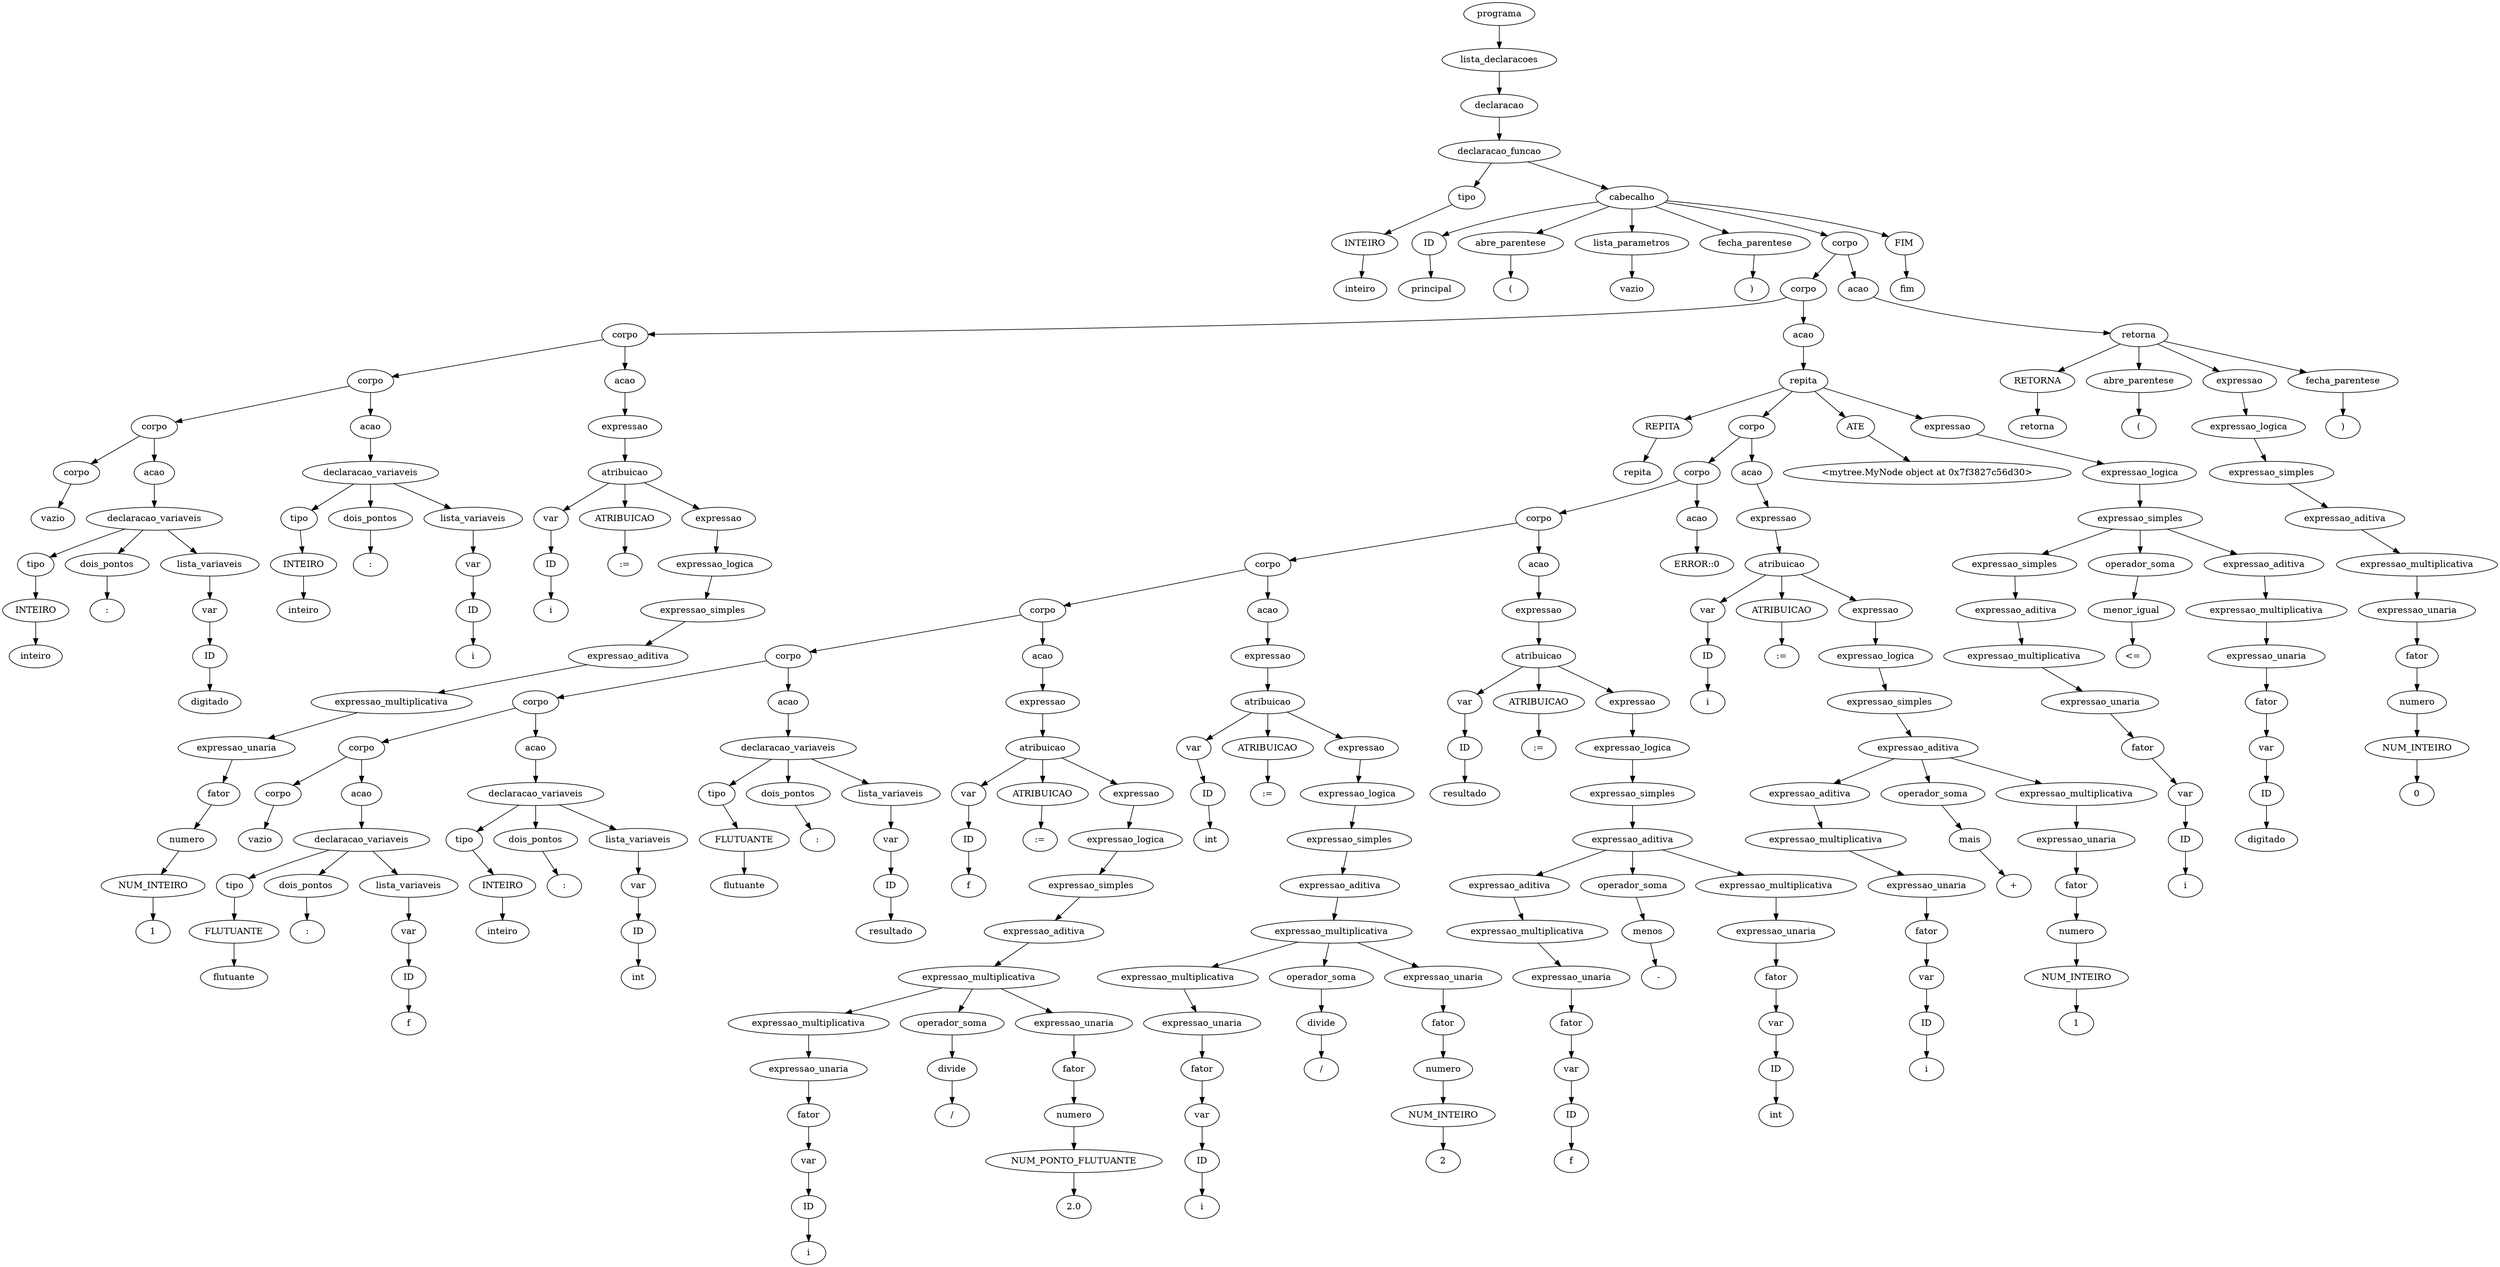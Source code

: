 digraph tree {
    "0x7f3827d23460" [label="programa"];
    "0x7f3827d23490" [label="lista_declaracoes"];
    "0x7f3827de3ee0" [label="declaracao"];
    "0x7f3828047c10" [label="declaracao_funcao"];
    "0x7f3827d23730" [label="tipo"];
    "0x7f3827d23160" [label="INTEIRO"];
    "0x7f3827d230a0" [label="inteiro"];
    "0x7f3827c62e50" [label="cabecalho"];
    "0x7f3827c62b50" [label="ID"];
    "0x7f3827c56d90" [label="principal"];
    "0x7f3827c56be0" [label="abre_parentese"];
    "0x7f3827c56b80" [label="("];
    "0x7f3827d0eac0" [label="lista_parametros"];
    "0x7f3827d23c40" [label="vazio"];
    "0x7f3827c56dc0" [label="fecha_parentese"];
    "0x7f3827c56df0" [label=")"];
    "0x7f3827c62a60" [label="corpo"];
    "0x7f3827c62b80" [label="corpo"];
    "0x7f3827c5a280" [label="corpo"];
    "0x7f3827d0ed30" [label="corpo"];
    "0x7f3827d0eaf0" [label="corpo"];
    "0x7f3827d0e940" [label="corpo"];
    "0x7f3828047910" [label="vazio"];
    "0x7f3827d0e910" [label="acao"];
    "0x7f3827d0e760" [label="declaracao_variaveis"];
    "0x7f3827d0ea90" [label="tipo"];
    "0x7f3827d0ea30" [label="INTEIRO"];
    "0x7f3827d0e850" [label="inteiro"];
    "0x7f3827d0eb50" [label="dois_pontos"];
    "0x7f3827d0ec70" [label=":"];
    "0x7f3827d0eb20" [label="lista_variaveis"];
    "0x7f3827d0e9d0" [label="var"];
    "0x7f3827d0e730" [label="ID"];
    "0x7f3827d0ebb0" [label="digitado"];
    "0x7f3827d0ec40" [label="acao"];
    "0x7f3827d0ecd0" [label="declaracao_variaveis"];
    "0x7f3827d0e7c0" [label="tipo"];
    "0x7f3827d0e790" [label="INTEIRO"];
    "0x7f3827d0eca0" [label="inteiro"];
    "0x7f3827d0ed90" [label="dois_pontos"];
    "0x7f3827d0eeb0" [label=":"];
    "0x7f3827d0ed00" [label="lista_variaveis"];
    "0x7f3827d0eb80" [label="var"];
    "0x7f3827d0ea60" [label="ID"];
    "0x7f3827d0edf0" [label="i"];
    "0x7f3827d0ee20" [label="acao"];
    "0x7f3827d0ee80" [label="expressao"];
    "0x7f3827c5a130" [label="atribuicao"];
    "0x7f3827d0e880" [label="var"];
    "0x7f3827d0e8e0" [label="ID"];
    "0x7f3827d0eee0" [label="i"];
    "0x7f3827c5a1c0" [label="ATRIBUICAO"];
    "0x7f3827c5a250" [label=":="];
    "0x7f3827c5a100" [label="expressao"];
    "0x7f3827c5a0d0" [label="expressao_logica"];
    "0x7f3827d0efd0" [label="expressao_simples"];
    "0x7f3827d0ef70" [label="expressao_aditiva"];
    "0x7f3827c5a0a0" [label="expressao_multiplicativa"];
    "0x7f3827d0ef10" [label="expressao_unaria"];
    "0x7f3827d0ef40" [label="fator"];
    "0x7f3827d0edc0" [label="numero"];
    "0x7f3827d0ed60" [label="NUM_INTEIRO"];
    "0x7f3827c5a070" [label="1"];
    "0x7f3827c5a040" [label="acao"];
    "0x7f3827c56cd0" [label="repita"];
    "0x7f3827c56d30" [label="REPITA"];
    "0x7f3827c56d60" [label="repita"];
    "0x7f3827c56880" [label="corpo"];
    "0x7f3827c62c70" [label="corpo"];
    "0x7f3827c62ac0" [label="corpo"];
    "0x7f3827c62550" [label="corpo"];
    "0x7f3827c5afd0" [label="corpo"];
    "0x7f3827c5a8e0" [label="corpo"];
    "0x7f3827c5a6a0" [label="corpo"];
    "0x7f3827c5a460" [label="corpo"];
    "0x7f3827d0ebe0" [label="corpo"];
    "0x7f3827d0ec10" [label="vazio"];
    "0x7f3827c5a310" [label="acao"];
    "0x7f3827c5a400" [label="declaracao_variaveis"];
    "0x7f3827c5a2b0" [label="tipo"];
    "0x7f3827c5a1f0" [label="FLUTUANTE"];
    "0x7f3827c5a3d0" [label="flutuante"];
    "0x7f3827c5a4c0" [label="dois_pontos"];
    "0x7f3827c5a5e0" [label=":"];
    "0x7f3827c5a430" [label="lista_variaveis"];
    "0x7f3827c5a2e0" [label="var"];
    "0x7f3827c5a160" [label="ID"];
    "0x7f3827c5a520" [label="f"];
    "0x7f3827c5a5b0" [label="acao"];
    "0x7f3827c5a640" [label="declaracao_variaveis"];
    "0x7f3827d0e8b0" [label="tipo"];
    "0x7f3827d0ee50" [label="INTEIRO"];
    "0x7f3827c5a610" [label="inteiro"];
    "0x7f3827c5a700" [label="dois_pontos"];
    "0x7f3827c5a820" [label=":"];
    "0x7f3827c5a670" [label="lista_variaveis"];
    "0x7f3827c5a4f0" [label="var"];
    "0x7f3827c5a490" [label="ID"];
    "0x7f3827c5a760" [label="int"];
    "0x7f3827c5a7f0" [label="acao"];
    "0x7f3827c5a880" [label="declaracao_variaveis"];
    "0x7f3827c5a3a0" [label="tipo"];
    "0x7f3827c5a340" [label="FLUTUANTE"];
    "0x7f3827c5a850" [label="flutuante"];
    "0x7f3827c5a940" [label="dois_pontos"];
    "0x7f3827c5aa60" [label=":"];
    "0x7f3827c5a8b0" [label="lista_variaveis"];
    "0x7f3827c5a730" [label="var"];
    "0x7f3827c5a6d0" [label="ID"];
    "0x7f3827c5a9a0" [label="resultado"];
    "0x7f3827c5ac40" [label="acao"];
    "0x7f3827c5aa30" [label="expressao"];
    "0x7f3827c5af40" [label="atribuicao"];
    "0x7f3827c5a580" [label="var"];
    "0x7f3827c5a370" [label="ID"];
    "0x7f3827c5aa90" [label="f"];
    "0x7f3827c5ad30" [label="ATRIBUICAO"];
    "0x7f3827c5afa0" [label=":="];
    "0x7f3827c5aca0" [label="expressao"];
    "0x7f3827c5aee0" [label="expressao_logica"];
    "0x7f3827c5ae20" [label="expressao_simples"];
    "0x7f3827c5abb0" [label="expressao_aditiva"];
    "0x7f3827c5aeb0" [label="expressao_multiplicativa"];
    "0x7f3827c5ac10" [label="expressao_multiplicativa"];
    "0x7f3827c5aac0" [label="expressao_unaria"];
    "0x7f3827c5aaf0" [label="fator"];
    "0x7f3827c5a970" [label="var"];
    "0x7f3827c5a910" [label="ID"];
    "0x7f3827c5abe0" [label="i"];
    "0x7f3827c5ad60" [label="operador_soma"];
    "0x7f3827c5ab20" [label="divide"];
    "0x7f3827c5ac70" [label="/"];
    "0x7f3827c5adc0" [label="expressao_unaria"];
    "0x7f3827c5acd0" [label="fator"];
    "0x7f3827c5ab50" [label="numero"];
    "0x7f3827c5ab80" [label="NUM_PONTO_FLUTUANTE"];
    "0x7f3827c5ae80" [label="2.0"];
    "0x7f3827c621f0" [label="acao"];
    "0x7f3827c5af70" [label="expressao"];
    "0x7f3827c624c0" [label="atribuicao"];
    "0x7f3827c5a7c0" [label="var"];
    "0x7f3827c5a550" [label="ID"];
    "0x7f3827c5aa00" [label="int"];
    "0x7f3827c622e0" [label="ATRIBUICAO"];
    "0x7f3827c62520" [label=":="];
    "0x7f3827c62250" [label="expressao"];
    "0x7f3827c62460" [label="expressao_logica"];
    "0x7f3827c623a0" [label="expressao_simples"];
    "0x7f3827c62160" [label="expressao_aditiva"];
    "0x7f3827c62430" [label="expressao_multiplicativa"];
    "0x7f3827c621c0" [label="expressao_multiplicativa"];
    "0x7f3827c5a790" [label="expressao_unaria"];
    "0x7f3827c620a0" [label="fator"];
    "0x7f3827c5ae50" [label="var"];
    "0x7f3827c5adf0" [label="ID"];
    "0x7f3827c62190" [label="i"];
    "0x7f3827c62310" [label="operador_soma"];
    "0x7f3827c620d0" [label="divide"];
    "0x7f3827c62220" [label="/"];
    "0x7f3827c62340" [label="expressao_unaria"];
    "0x7f3827c62280" [label="fator"];
    "0x7f3827c62100" [label="numero"];
    "0x7f3827c62130" [label="NUM_INTEIRO"];
    "0x7f3827c62400" [label="2"];
    "0x7f3827c62a90" [label="acao"];
    "0x7f3827c62580" [label="expressao"];
    "0x7f3827c627c0" [label="atribuicao"];
    "0x7f3827c5af10" [label="var"];
    "0x7f3827c5a9d0" [label="ID"];
    "0x7f3827c5ad00" [label="resultado"];
    "0x7f3827c62760" [label="ATRIBUICAO"];
    "0x7f3827c62a30" [label=":="];
    "0x7f3827c62a00" [label="expressao"];
    "0x7f3827c629d0" [label="expressao_logica"];
    "0x7f3827c62730" [label="expressao_simples"];
    "0x7f3827c62820" [label="expressao_aditiva"];
    "0x7f3827c62610" [label="expressao_aditiva"];
    "0x7f3827c62700" [label="expressao_multiplicativa"];
    "0x7f3827c62070" [label="expressao_unaria"];
    "0x7f3827c625e0" [label="fator"];
    "0x7f3827c623d0" [label="var"];
    "0x7f3827c62370" [label="ID"];
    "0x7f3827c626d0" [label="f"];
    "0x7f3827c62880" [label="operador_soma"];
    "0x7f3827c626a0" [label="menos"];
    "0x7f3827c62790" [label="-"];
    "0x7f3827c629a0" [label="expressao_multiplicativa"];
    "0x7f3827c628b0" [label="expressao_unaria"];
    "0x7f3827c627f0" [label="fator"];
    "0x7f3827c62640" [label="var"];
    "0x7f3827c62670" [label="ID"];
    "0x7f3827c62970" [label="int"];
    "0x7f3827c62910" [label="acao"];
    "0x7f3827c62f70" [label="ERROR::0"];
    "0x7f3827c62fd0" [label="acao"];
    "0x7f3827c62c10" [label="expressao"];
    "0x7f3827c56580" [label="atribuicao"];
    "0x7f3827c628e0" [label="var"];
    "0x7f3827c622b0" [label="ID"];
    "0x7f3827c56460" [label="i"];
    "0x7f3827c56820" [label="ATRIBUICAO"];
    "0x7f3827c56850" [label=":="];
    "0x7f3827c567c0" [label="expressao"];
    "0x7f3827c56790" [label="expressao_logica"];
    "0x7f3827c56550" [label="expressao_simples"];
    "0x7f3827c565e0" [label="expressao_aditiva"];
    "0x7f3827c56310" [label="expressao_aditiva"];
    "0x7f3827c564f0" [label="expressao_multiplicativa"];
    "0x7f3827c562e0" [label="expressao_unaria"];
    "0x7f3827c560a0" [label="fator"];
    "0x7f3827c560d0" [label="var"];
    "0x7f3827c56250" [label="ID"];
    "0x7f3827c564c0" [label="i"];
    "0x7f3827c56640" [label="operador_soma"];
    "0x7f3827c56520" [label="mais"];
    "0x7f3827c56610" [label="+"];
    "0x7f3827c56730" [label="expressao_multiplicativa"];
    "0x7f3827c56670" [label="expressao_unaria"];
    "0x7f3827c565b0" [label="fator"];
    "0x7f3827c562b0" [label="numero"];
    "0x7f3827c56490" [label="NUM_INTEIRO"];
    "0x7f3827c566d0" [label="1"];
    "0x7f3827c62be0" [label="ATE"];
    "0x7f3827c62eb0" [label="<mytree.MyNode object at 0x7f3827c56d30>"];
    "0x7f3827c56ca0" [label="expressao"];
    "0x7f3827c56a30" [label="expressao_logica"];
    "0x7f3827c56c40" [label="expressao_simples"];
    "0x7f3827c569d0" [label="expressao_simples"];
    "0x7f3827c568e0" [label="expressao_aditiva"];
    "0x7f3827c569a0" [label="expressao_multiplicativa"];
    "0x7f3827c56760" [label="expressao_unaria"];
    "0x7f3827c568b0" [label="fator"];
    "0x7f3827c62940" [label="var"];
    "0x7f3827c62f40" [label="ID"];
    "0x7f3827c56970" [label="i"];
    "0x7f3827c56a00" [label="operador_soma"];
    "0x7f3827c56af0" [label="menor_igual"];
    "0x7f3827c56b20" [label="<="];
    "0x7f3827c56ac0" [label="expressao_aditiva"];
    "0x7f3827c56c10" [label="expressao_multiplicativa"];
    "0x7f3827c56b50" [label="expressao_unaria"];
    "0x7f3827c56a90" [label="fator"];
    "0x7f3827c56910" [label="var"];
    "0x7f3827c56940" [label="ID"];
    "0x7f3827c56bb0" [label="digitado"];
    "0x7f3827c62040" [label="acao"];
    "0x7f3827c624f0" [label="retorna"];
    "0x7f3827c56c70" [label="RETORNA"];
    "0x7f3827c56d00" [label="retorna"];
    "0x7f3827c567f0" [label="abre_parentese"];
    "0x7f3827c56700" [label="("];
    "0x7f3827c62850" [label="expressao"];
    "0x7f3827c62d30" [label="expressao_logica"];
    "0x7f3827c62c40" [label="expressao_simples"];
    "0x7f3827c62ca0" [label="expressao_aditiva"];
    "0x7f3827c62e20" [label="expressao_multiplicativa"];
    "0x7f3827c62bb0" [label="expressao_unaria"];
    "0x7f3827c62d60" [label="fator"];
    "0x7f3827c5a190" [label="numero"];
    "0x7f3827c5a220" [label="NUM_INTEIRO"];
    "0x7f3827c62dc0" [label="0"];
    "0x7f3827c566a0" [label="fecha_parentese"];
    "0x7f3827c56a60" [label=")"];
    "0x7f3827c56e20" [label="FIM"];
    "0x7f3827c56e50" [label="fim"];
    "0x7f3827d23460" -> "0x7f3827d23490";
    "0x7f3827d23490" -> "0x7f3827de3ee0";
    "0x7f3827de3ee0" -> "0x7f3828047c10";
    "0x7f3828047c10" -> "0x7f3827d23730";
    "0x7f3828047c10" -> "0x7f3827c62e50";
    "0x7f3827d23730" -> "0x7f3827d23160";
    "0x7f3827d23160" -> "0x7f3827d230a0";
    "0x7f3827c62e50" -> "0x7f3827c62b50";
    "0x7f3827c62e50" -> "0x7f3827c56be0";
    "0x7f3827c62e50" -> "0x7f3827d0eac0";
    "0x7f3827c62e50" -> "0x7f3827c56dc0";
    "0x7f3827c62e50" -> "0x7f3827c62a60";
    "0x7f3827c62e50" -> "0x7f3827c56e20";
    "0x7f3827c62b50" -> "0x7f3827c56d90";
    "0x7f3827c56be0" -> "0x7f3827c56b80";
    "0x7f3827d0eac0" -> "0x7f3827d23c40";
    "0x7f3827c56dc0" -> "0x7f3827c56df0";
    "0x7f3827c62a60" -> "0x7f3827c62b80";
    "0x7f3827c62a60" -> "0x7f3827c62040";
    "0x7f3827c62b80" -> "0x7f3827c5a280";
    "0x7f3827c62b80" -> "0x7f3827c5a040";
    "0x7f3827c5a280" -> "0x7f3827d0ed30";
    "0x7f3827c5a280" -> "0x7f3827d0ee20";
    "0x7f3827d0ed30" -> "0x7f3827d0eaf0";
    "0x7f3827d0ed30" -> "0x7f3827d0ec40";
    "0x7f3827d0eaf0" -> "0x7f3827d0e940";
    "0x7f3827d0eaf0" -> "0x7f3827d0e910";
    "0x7f3827d0e940" -> "0x7f3828047910";
    "0x7f3827d0e910" -> "0x7f3827d0e760";
    "0x7f3827d0e760" -> "0x7f3827d0ea90";
    "0x7f3827d0e760" -> "0x7f3827d0eb50";
    "0x7f3827d0e760" -> "0x7f3827d0eb20";
    "0x7f3827d0ea90" -> "0x7f3827d0ea30";
    "0x7f3827d0ea30" -> "0x7f3827d0e850";
    "0x7f3827d0eb50" -> "0x7f3827d0ec70";
    "0x7f3827d0eb20" -> "0x7f3827d0e9d0";
    "0x7f3827d0e9d0" -> "0x7f3827d0e730";
    "0x7f3827d0e730" -> "0x7f3827d0ebb0";
    "0x7f3827d0ec40" -> "0x7f3827d0ecd0";
    "0x7f3827d0ecd0" -> "0x7f3827d0e7c0";
    "0x7f3827d0ecd0" -> "0x7f3827d0ed90";
    "0x7f3827d0ecd0" -> "0x7f3827d0ed00";
    "0x7f3827d0e7c0" -> "0x7f3827d0e790";
    "0x7f3827d0e790" -> "0x7f3827d0eca0";
    "0x7f3827d0ed90" -> "0x7f3827d0eeb0";
    "0x7f3827d0ed00" -> "0x7f3827d0eb80";
    "0x7f3827d0eb80" -> "0x7f3827d0ea60";
    "0x7f3827d0ea60" -> "0x7f3827d0edf0";
    "0x7f3827d0ee20" -> "0x7f3827d0ee80";
    "0x7f3827d0ee80" -> "0x7f3827c5a130";
    "0x7f3827c5a130" -> "0x7f3827d0e880";
    "0x7f3827c5a130" -> "0x7f3827c5a1c0";
    "0x7f3827c5a130" -> "0x7f3827c5a100";
    "0x7f3827d0e880" -> "0x7f3827d0e8e0";
    "0x7f3827d0e8e0" -> "0x7f3827d0eee0";
    "0x7f3827c5a1c0" -> "0x7f3827c5a250";
    "0x7f3827c5a100" -> "0x7f3827c5a0d0";
    "0x7f3827c5a0d0" -> "0x7f3827d0efd0";
    "0x7f3827d0efd0" -> "0x7f3827d0ef70";
    "0x7f3827d0ef70" -> "0x7f3827c5a0a0";
    "0x7f3827c5a0a0" -> "0x7f3827d0ef10";
    "0x7f3827d0ef10" -> "0x7f3827d0ef40";
    "0x7f3827d0ef40" -> "0x7f3827d0edc0";
    "0x7f3827d0edc0" -> "0x7f3827d0ed60";
    "0x7f3827d0ed60" -> "0x7f3827c5a070";
    "0x7f3827c5a040" -> "0x7f3827c56cd0";
    "0x7f3827c56cd0" -> "0x7f3827c56d30";
    "0x7f3827c56cd0" -> "0x7f3827c56880";
    "0x7f3827c56cd0" -> "0x7f3827c62be0";
    "0x7f3827c56cd0" -> "0x7f3827c56ca0";
    "0x7f3827c56d30" -> "0x7f3827c56d60";
    "0x7f3827c56880" -> "0x7f3827c62c70";
    "0x7f3827c56880" -> "0x7f3827c62fd0";
    "0x7f3827c62c70" -> "0x7f3827c62ac0";
    "0x7f3827c62c70" -> "0x7f3827c62910";
    "0x7f3827c62ac0" -> "0x7f3827c62550";
    "0x7f3827c62ac0" -> "0x7f3827c62a90";
    "0x7f3827c62550" -> "0x7f3827c5afd0";
    "0x7f3827c62550" -> "0x7f3827c621f0";
    "0x7f3827c5afd0" -> "0x7f3827c5a8e0";
    "0x7f3827c5afd0" -> "0x7f3827c5ac40";
    "0x7f3827c5a8e0" -> "0x7f3827c5a6a0";
    "0x7f3827c5a8e0" -> "0x7f3827c5a7f0";
    "0x7f3827c5a6a0" -> "0x7f3827c5a460";
    "0x7f3827c5a6a0" -> "0x7f3827c5a5b0";
    "0x7f3827c5a460" -> "0x7f3827d0ebe0";
    "0x7f3827c5a460" -> "0x7f3827c5a310";
    "0x7f3827d0ebe0" -> "0x7f3827d0ec10";
    "0x7f3827c5a310" -> "0x7f3827c5a400";
    "0x7f3827c5a400" -> "0x7f3827c5a2b0";
    "0x7f3827c5a400" -> "0x7f3827c5a4c0";
    "0x7f3827c5a400" -> "0x7f3827c5a430";
    "0x7f3827c5a2b0" -> "0x7f3827c5a1f0";
    "0x7f3827c5a1f0" -> "0x7f3827c5a3d0";
    "0x7f3827c5a4c0" -> "0x7f3827c5a5e0";
    "0x7f3827c5a430" -> "0x7f3827c5a2e0";
    "0x7f3827c5a2e0" -> "0x7f3827c5a160";
    "0x7f3827c5a160" -> "0x7f3827c5a520";
    "0x7f3827c5a5b0" -> "0x7f3827c5a640";
    "0x7f3827c5a640" -> "0x7f3827d0e8b0";
    "0x7f3827c5a640" -> "0x7f3827c5a700";
    "0x7f3827c5a640" -> "0x7f3827c5a670";
    "0x7f3827d0e8b0" -> "0x7f3827d0ee50";
    "0x7f3827d0ee50" -> "0x7f3827c5a610";
    "0x7f3827c5a700" -> "0x7f3827c5a820";
    "0x7f3827c5a670" -> "0x7f3827c5a4f0";
    "0x7f3827c5a4f0" -> "0x7f3827c5a490";
    "0x7f3827c5a490" -> "0x7f3827c5a760";
    "0x7f3827c5a7f0" -> "0x7f3827c5a880";
    "0x7f3827c5a880" -> "0x7f3827c5a3a0";
    "0x7f3827c5a880" -> "0x7f3827c5a940";
    "0x7f3827c5a880" -> "0x7f3827c5a8b0";
    "0x7f3827c5a3a0" -> "0x7f3827c5a340";
    "0x7f3827c5a340" -> "0x7f3827c5a850";
    "0x7f3827c5a940" -> "0x7f3827c5aa60";
    "0x7f3827c5a8b0" -> "0x7f3827c5a730";
    "0x7f3827c5a730" -> "0x7f3827c5a6d0";
    "0x7f3827c5a6d0" -> "0x7f3827c5a9a0";
    "0x7f3827c5ac40" -> "0x7f3827c5aa30";
    "0x7f3827c5aa30" -> "0x7f3827c5af40";
    "0x7f3827c5af40" -> "0x7f3827c5a580";
    "0x7f3827c5af40" -> "0x7f3827c5ad30";
    "0x7f3827c5af40" -> "0x7f3827c5aca0";
    "0x7f3827c5a580" -> "0x7f3827c5a370";
    "0x7f3827c5a370" -> "0x7f3827c5aa90";
    "0x7f3827c5ad30" -> "0x7f3827c5afa0";
    "0x7f3827c5aca0" -> "0x7f3827c5aee0";
    "0x7f3827c5aee0" -> "0x7f3827c5ae20";
    "0x7f3827c5ae20" -> "0x7f3827c5abb0";
    "0x7f3827c5abb0" -> "0x7f3827c5aeb0";
    "0x7f3827c5aeb0" -> "0x7f3827c5ac10";
    "0x7f3827c5aeb0" -> "0x7f3827c5ad60";
    "0x7f3827c5aeb0" -> "0x7f3827c5adc0";
    "0x7f3827c5ac10" -> "0x7f3827c5aac0";
    "0x7f3827c5aac0" -> "0x7f3827c5aaf0";
    "0x7f3827c5aaf0" -> "0x7f3827c5a970";
    "0x7f3827c5a970" -> "0x7f3827c5a910";
    "0x7f3827c5a910" -> "0x7f3827c5abe0";
    "0x7f3827c5ad60" -> "0x7f3827c5ab20";
    "0x7f3827c5ab20" -> "0x7f3827c5ac70";
    "0x7f3827c5adc0" -> "0x7f3827c5acd0";
    "0x7f3827c5acd0" -> "0x7f3827c5ab50";
    "0x7f3827c5ab50" -> "0x7f3827c5ab80";
    "0x7f3827c5ab80" -> "0x7f3827c5ae80";
    "0x7f3827c621f0" -> "0x7f3827c5af70";
    "0x7f3827c5af70" -> "0x7f3827c624c0";
    "0x7f3827c624c0" -> "0x7f3827c5a7c0";
    "0x7f3827c624c0" -> "0x7f3827c622e0";
    "0x7f3827c624c0" -> "0x7f3827c62250";
    "0x7f3827c5a7c0" -> "0x7f3827c5a550";
    "0x7f3827c5a550" -> "0x7f3827c5aa00";
    "0x7f3827c622e0" -> "0x7f3827c62520";
    "0x7f3827c62250" -> "0x7f3827c62460";
    "0x7f3827c62460" -> "0x7f3827c623a0";
    "0x7f3827c623a0" -> "0x7f3827c62160";
    "0x7f3827c62160" -> "0x7f3827c62430";
    "0x7f3827c62430" -> "0x7f3827c621c0";
    "0x7f3827c62430" -> "0x7f3827c62310";
    "0x7f3827c62430" -> "0x7f3827c62340";
    "0x7f3827c621c0" -> "0x7f3827c5a790";
    "0x7f3827c5a790" -> "0x7f3827c620a0";
    "0x7f3827c620a0" -> "0x7f3827c5ae50";
    "0x7f3827c5ae50" -> "0x7f3827c5adf0";
    "0x7f3827c5adf0" -> "0x7f3827c62190";
    "0x7f3827c62310" -> "0x7f3827c620d0";
    "0x7f3827c620d0" -> "0x7f3827c62220";
    "0x7f3827c62340" -> "0x7f3827c62280";
    "0x7f3827c62280" -> "0x7f3827c62100";
    "0x7f3827c62100" -> "0x7f3827c62130";
    "0x7f3827c62130" -> "0x7f3827c62400";
    "0x7f3827c62a90" -> "0x7f3827c62580";
    "0x7f3827c62580" -> "0x7f3827c627c0";
    "0x7f3827c627c0" -> "0x7f3827c5af10";
    "0x7f3827c627c0" -> "0x7f3827c62760";
    "0x7f3827c627c0" -> "0x7f3827c62a00";
    "0x7f3827c5af10" -> "0x7f3827c5a9d0";
    "0x7f3827c5a9d0" -> "0x7f3827c5ad00";
    "0x7f3827c62760" -> "0x7f3827c62a30";
    "0x7f3827c62a00" -> "0x7f3827c629d0";
    "0x7f3827c629d0" -> "0x7f3827c62730";
    "0x7f3827c62730" -> "0x7f3827c62820";
    "0x7f3827c62820" -> "0x7f3827c62610";
    "0x7f3827c62820" -> "0x7f3827c62880";
    "0x7f3827c62820" -> "0x7f3827c629a0";
    "0x7f3827c62610" -> "0x7f3827c62700";
    "0x7f3827c62700" -> "0x7f3827c62070";
    "0x7f3827c62070" -> "0x7f3827c625e0";
    "0x7f3827c625e0" -> "0x7f3827c623d0";
    "0x7f3827c623d0" -> "0x7f3827c62370";
    "0x7f3827c62370" -> "0x7f3827c626d0";
    "0x7f3827c62880" -> "0x7f3827c626a0";
    "0x7f3827c626a0" -> "0x7f3827c62790";
    "0x7f3827c629a0" -> "0x7f3827c628b0";
    "0x7f3827c628b0" -> "0x7f3827c627f0";
    "0x7f3827c627f0" -> "0x7f3827c62640";
    "0x7f3827c62640" -> "0x7f3827c62670";
    "0x7f3827c62670" -> "0x7f3827c62970";
    "0x7f3827c62910" -> "0x7f3827c62f70";
    "0x7f3827c62fd0" -> "0x7f3827c62c10";
    "0x7f3827c62c10" -> "0x7f3827c56580";
    "0x7f3827c56580" -> "0x7f3827c628e0";
    "0x7f3827c56580" -> "0x7f3827c56820";
    "0x7f3827c56580" -> "0x7f3827c567c0";
    "0x7f3827c628e0" -> "0x7f3827c622b0";
    "0x7f3827c622b0" -> "0x7f3827c56460";
    "0x7f3827c56820" -> "0x7f3827c56850";
    "0x7f3827c567c0" -> "0x7f3827c56790";
    "0x7f3827c56790" -> "0x7f3827c56550";
    "0x7f3827c56550" -> "0x7f3827c565e0";
    "0x7f3827c565e0" -> "0x7f3827c56310";
    "0x7f3827c565e0" -> "0x7f3827c56640";
    "0x7f3827c565e0" -> "0x7f3827c56730";
    "0x7f3827c56310" -> "0x7f3827c564f0";
    "0x7f3827c564f0" -> "0x7f3827c562e0";
    "0x7f3827c562e0" -> "0x7f3827c560a0";
    "0x7f3827c560a0" -> "0x7f3827c560d0";
    "0x7f3827c560d0" -> "0x7f3827c56250";
    "0x7f3827c56250" -> "0x7f3827c564c0";
    "0x7f3827c56640" -> "0x7f3827c56520";
    "0x7f3827c56520" -> "0x7f3827c56610";
    "0x7f3827c56730" -> "0x7f3827c56670";
    "0x7f3827c56670" -> "0x7f3827c565b0";
    "0x7f3827c565b0" -> "0x7f3827c562b0";
    "0x7f3827c562b0" -> "0x7f3827c56490";
    "0x7f3827c56490" -> "0x7f3827c566d0";
    "0x7f3827c62be0" -> "0x7f3827c62eb0";
    "0x7f3827c56ca0" -> "0x7f3827c56a30";
    "0x7f3827c56a30" -> "0x7f3827c56c40";
    "0x7f3827c56c40" -> "0x7f3827c569d0";
    "0x7f3827c56c40" -> "0x7f3827c56a00";
    "0x7f3827c56c40" -> "0x7f3827c56ac0";
    "0x7f3827c569d0" -> "0x7f3827c568e0";
    "0x7f3827c568e0" -> "0x7f3827c569a0";
    "0x7f3827c569a0" -> "0x7f3827c56760";
    "0x7f3827c56760" -> "0x7f3827c568b0";
    "0x7f3827c568b0" -> "0x7f3827c62940";
    "0x7f3827c62940" -> "0x7f3827c62f40";
    "0x7f3827c62f40" -> "0x7f3827c56970";
    "0x7f3827c56a00" -> "0x7f3827c56af0";
    "0x7f3827c56af0" -> "0x7f3827c56b20";
    "0x7f3827c56ac0" -> "0x7f3827c56c10";
    "0x7f3827c56c10" -> "0x7f3827c56b50";
    "0x7f3827c56b50" -> "0x7f3827c56a90";
    "0x7f3827c56a90" -> "0x7f3827c56910";
    "0x7f3827c56910" -> "0x7f3827c56940";
    "0x7f3827c56940" -> "0x7f3827c56bb0";
    "0x7f3827c62040" -> "0x7f3827c624f0";
    "0x7f3827c624f0" -> "0x7f3827c56c70";
    "0x7f3827c624f0" -> "0x7f3827c567f0";
    "0x7f3827c624f0" -> "0x7f3827c62850";
    "0x7f3827c624f0" -> "0x7f3827c566a0";
    "0x7f3827c56c70" -> "0x7f3827c56d00";
    "0x7f3827c567f0" -> "0x7f3827c56700";
    "0x7f3827c62850" -> "0x7f3827c62d30";
    "0x7f3827c62d30" -> "0x7f3827c62c40";
    "0x7f3827c62c40" -> "0x7f3827c62ca0";
    "0x7f3827c62ca0" -> "0x7f3827c62e20";
    "0x7f3827c62e20" -> "0x7f3827c62bb0";
    "0x7f3827c62bb0" -> "0x7f3827c62d60";
    "0x7f3827c62d60" -> "0x7f3827c5a190";
    "0x7f3827c5a190" -> "0x7f3827c5a220";
    "0x7f3827c5a220" -> "0x7f3827c62dc0";
    "0x7f3827c566a0" -> "0x7f3827c56a60";
    "0x7f3827c56e20" -> "0x7f3827c56e50";
}
